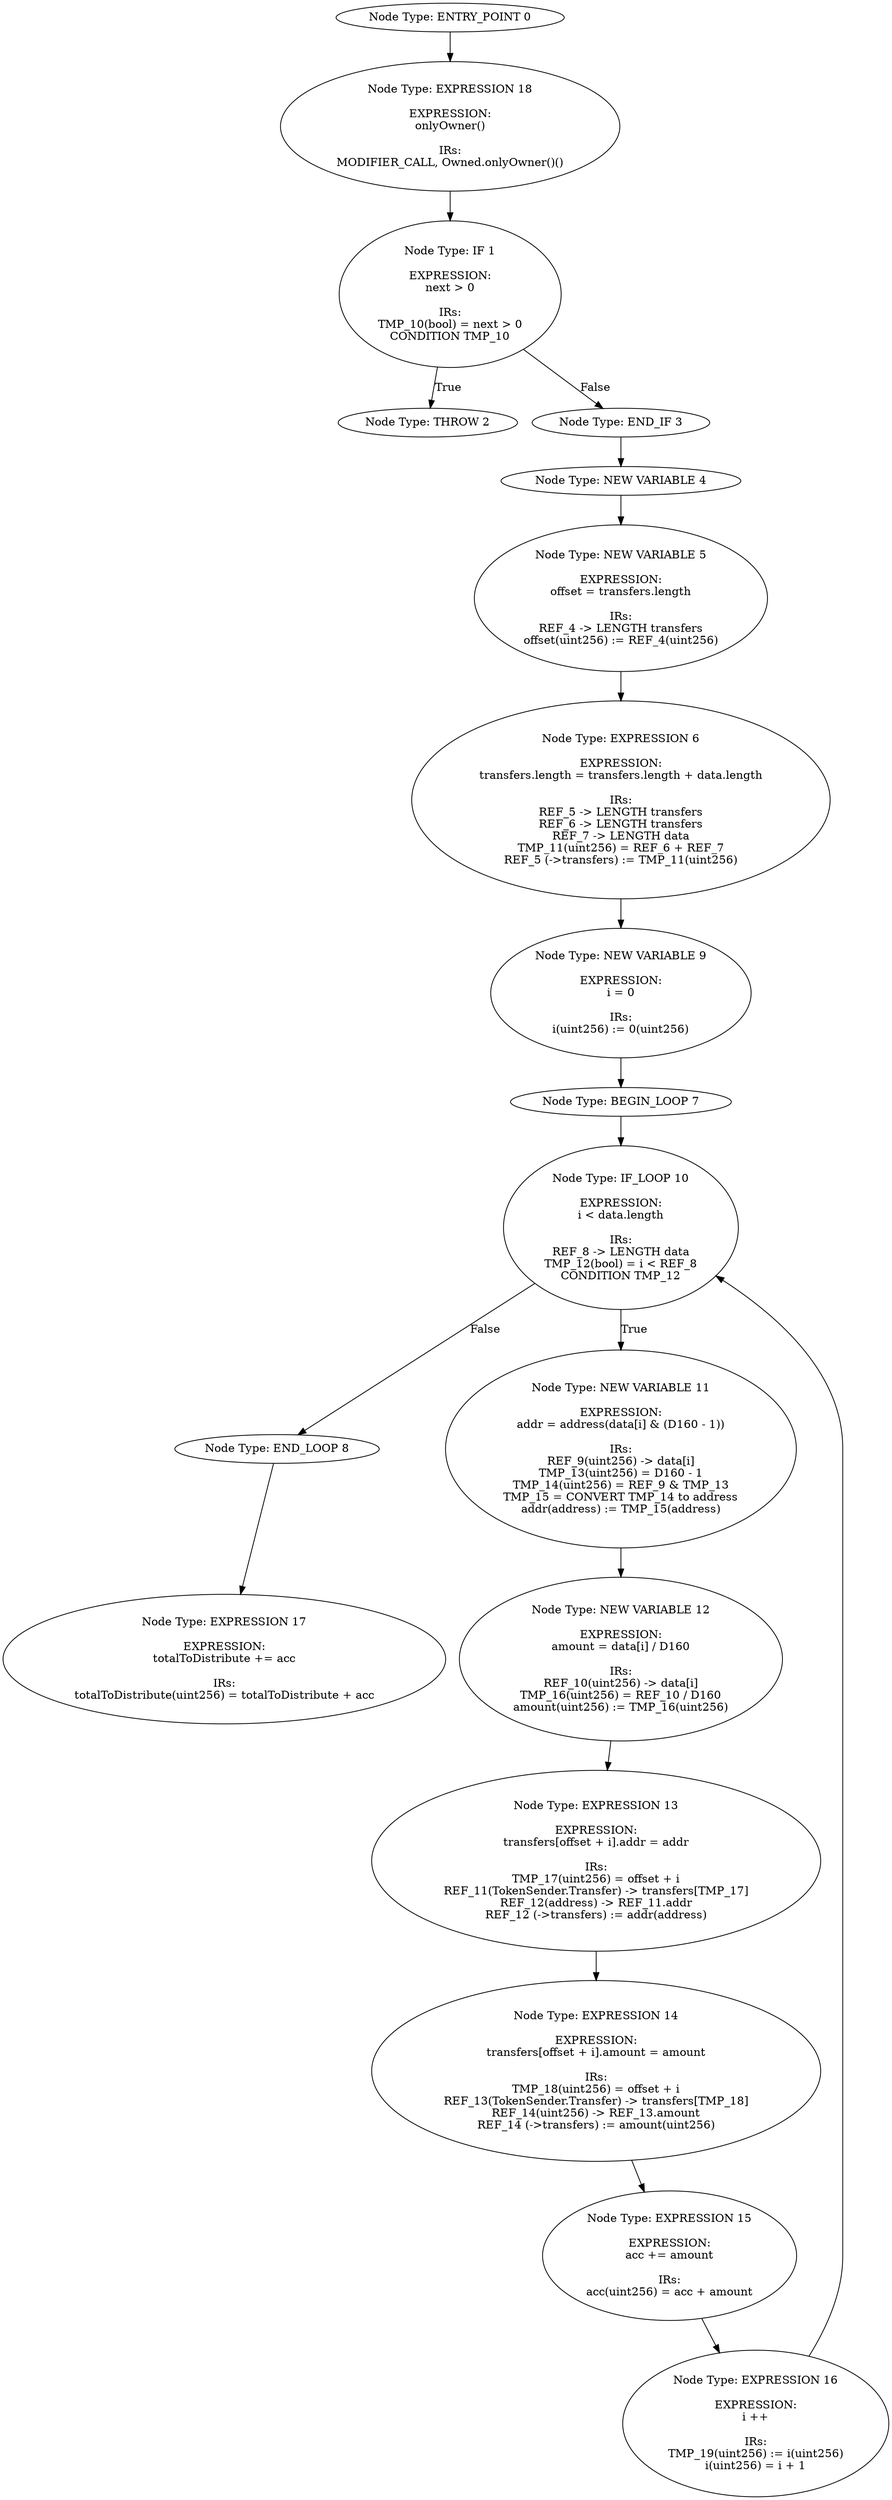 digraph{
0[label="Node Type: ENTRY_POINT 0
"];
0->18;
1[label="Node Type: IF 1

EXPRESSION:
next > 0

IRs:
TMP_10(bool) = next > 0
CONDITION TMP_10"];
1->2[label="True"];
1->3[label="False"];
2[label="Node Type: THROW 2
"];
3[label="Node Type: END_IF 3
"];
3->4;
4[label="Node Type: NEW VARIABLE 4
"];
4->5;
5[label="Node Type: NEW VARIABLE 5

EXPRESSION:
offset = transfers.length

IRs:
REF_4 -> LENGTH transfers
offset(uint256) := REF_4(uint256)"];
5->6;
6[label="Node Type: EXPRESSION 6

EXPRESSION:
transfers.length = transfers.length + data.length

IRs:
REF_5 -> LENGTH transfers
REF_6 -> LENGTH transfers
REF_7 -> LENGTH data
TMP_11(uint256) = REF_6 + REF_7
REF_5 (->transfers) := TMP_11(uint256)"];
6->9;
7[label="Node Type: BEGIN_LOOP 7
"];
7->10;
8[label="Node Type: END_LOOP 8
"];
8->17;
9[label="Node Type: NEW VARIABLE 9

EXPRESSION:
i = 0

IRs:
i(uint256) := 0(uint256)"];
9->7;
10[label="Node Type: IF_LOOP 10

EXPRESSION:
i < data.length

IRs:
REF_8 -> LENGTH data
TMP_12(bool) = i < REF_8
CONDITION TMP_12"];
10->11[label="True"];
10->8[label="False"];
11[label="Node Type: NEW VARIABLE 11

EXPRESSION:
addr = address(data[i] & (D160 - 1))

IRs:
REF_9(uint256) -> data[i]
TMP_13(uint256) = D160 - 1
TMP_14(uint256) = REF_9 & TMP_13
TMP_15 = CONVERT TMP_14 to address
addr(address) := TMP_15(address)"];
11->12;
12[label="Node Type: NEW VARIABLE 12

EXPRESSION:
amount = data[i] / D160

IRs:
REF_10(uint256) -> data[i]
TMP_16(uint256) = REF_10 / D160
amount(uint256) := TMP_16(uint256)"];
12->13;
13[label="Node Type: EXPRESSION 13

EXPRESSION:
transfers[offset + i].addr = addr

IRs:
TMP_17(uint256) = offset + i
REF_11(TokenSender.Transfer) -> transfers[TMP_17]
REF_12(address) -> REF_11.addr
REF_12 (->transfers) := addr(address)"];
13->14;
14[label="Node Type: EXPRESSION 14

EXPRESSION:
transfers[offset + i].amount = amount

IRs:
TMP_18(uint256) = offset + i
REF_13(TokenSender.Transfer) -> transfers[TMP_18]
REF_14(uint256) -> REF_13.amount
REF_14 (->transfers) := amount(uint256)"];
14->15;
15[label="Node Type: EXPRESSION 15

EXPRESSION:
acc += amount

IRs:
acc(uint256) = acc + amount"];
15->16;
16[label="Node Type: EXPRESSION 16

EXPRESSION:
i ++

IRs:
TMP_19(uint256) := i(uint256)
i(uint256) = i + 1"];
16->10;
17[label="Node Type: EXPRESSION 17

EXPRESSION:
totalToDistribute += acc

IRs:
totalToDistribute(uint256) = totalToDistribute + acc"];
18[label="Node Type: EXPRESSION 18

EXPRESSION:
onlyOwner()

IRs:
MODIFIER_CALL, Owned.onlyOwner()()"];
18->1;
}
